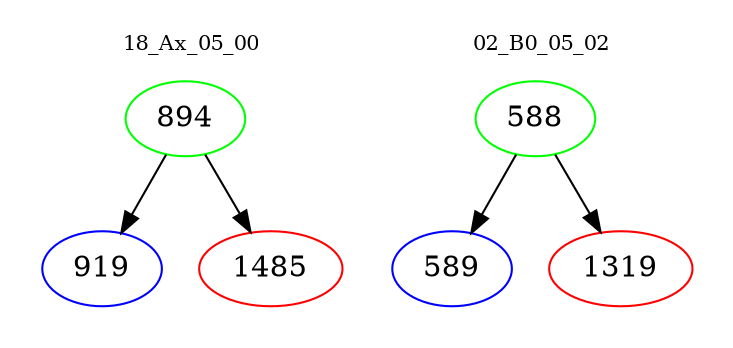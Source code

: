digraph{
subgraph cluster_0 {
color = white
label = "18_Ax_05_00";
fontsize=10;
T0_894 [label="894", color="green"]
T0_894 -> T0_919 [color="black"]
T0_919 [label="919", color="blue"]
T0_894 -> T0_1485 [color="black"]
T0_1485 [label="1485", color="red"]
}
subgraph cluster_1 {
color = white
label = "02_B0_05_02";
fontsize=10;
T1_588 [label="588", color="green"]
T1_588 -> T1_589 [color="black"]
T1_589 [label="589", color="blue"]
T1_588 -> T1_1319 [color="black"]
T1_1319 [label="1319", color="red"]
}
}
